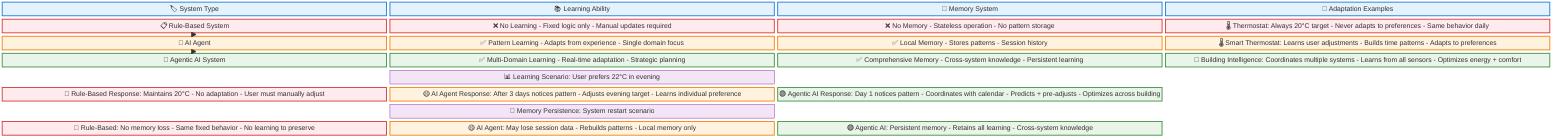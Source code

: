 block-beta
    columns 4
    
    %% Headers
    HEADER1["🏷️ System Type"]
    HEADER2["📚 Learning Ability"]  
    HEADER3["🧠 Memory System"]
    HEADER4["🔄 Adaptation Examples"]
    
    %% Rule-Based System Row
    RULE_TYPE["📋 Rule-Based System"]
    RULE_LEARN["❌ No Learning - Fixed logic only - Manual updates required"]
    RULE_MEM["❌ No Memory - Stateless operation - No pattern storage"]
    RULE_EX["🌡️ Thermostat: Always 20°C target - Never adapts to preferences - Same behavior daily"]
    
    %% AI Agent Row  
    AGENT_TYPE["🤖 AI Agent"]
    AGENT_LEARN["✅ Pattern Learning - Adapts from experience - Single domain focus"]
    AGENT_MEM["✅ Local Memory - Stores patterns - Session history"]
    AGENT_EX["🌡️ Smart Thermostat: Learns user adjustments - Builds time patterns - Adapts to preferences"]
    
    %% Agentic AI Row
    AGENTIC_TYPE["🚀 Agentic AI System"]
    AGENTIC_LEARN["✅ Multi-Domain Learning - Real-time adaptation - Strategic planning"]
    AGENTIC_MEM["✅ Comprehensive Memory - Cross-system knowledge - Persistent learning"]
    AGENTIC_EX["🏢 Building Intelligence: Coordinates multiple systems - Learns from all sensors - Optimizes energy + comfort"]
    
    %% Learning Scenario Examples
    space
    SCENARIO["📊 Learning Scenario: User prefers 22°C in evening"]
    space:2
    
    RULE_SCENARIO["🔴 Rule-Based Response: Maintains 20°C - No adaptation - User must manually adjust"]
    AGENT_SCENARIO["🟡 AI Agent Response: After 3 days notices pattern - Adjusts evening target - Learns individual preference"]
    AGENTIC_SCENARIO["🟢 Agentic AI Response: Day 1 notices pattern - Coordinates with calendar - Predicts + pre-adjusts - Optimizes across building"]
    space
    
    %% Memory Persistence Examples
    space
    MEMORY["💾 Memory Persistence: System restart scenario"]
    space:2
    
    RULE_MEM_EX["🔴 Rule-Based: No memory loss - Same fixed behavior - No learning to preserve"]
    AGENT_MEM_EX["🟡 AI Agent: May lose session data - Rebuilds patterns - Local memory only"]
    AGENTIC_MEM_EX["🟢 Agentic AI: Persistent memory - Retains all learning - Cross-system knowledge"]
    space
    
    %% Connections showing progression
    RULE_TYPE --> AGENT_TYPE
    AGENT_TYPE --> AGENTIC_TYPE
    
    %% Styling
    classDef header fill:#e3f2fd,stroke:#1976d2,stroke-width:2px,color:#000
    classDef rule fill:#ffebee,stroke:#d32f2f,stroke-width:2px
    classDef agent fill:#fff3e0,stroke:#f57c00,stroke-width:2px
    classDef agentic fill:#e8f5e8,stroke:#388e3c,stroke-width:2px
    classDef scenario fill:#f3e5f5,stroke:#7b1fa2,stroke-width:1px
    
    class HEADER1,HEADER2,HEADER3,HEADER4 header
    class RULE_TYPE,RULE_LEARN,RULE_MEM,RULE_EX,RULE_SCENARIO,RULE_MEM_EX rule
    class AGENT_TYPE,AGENT_LEARN,AGENT_MEM,AGENT_EX,AGENT_SCENARIO,AGENT_MEM_EX agent
    class AGENTIC_TYPE,AGENTIC_LEARN,AGENTIC_MEM,AGENTIC_EX,AGENTIC_SCENARIO,AGENTIC_MEM_EX agentic
    class SCENARIO,MEMORY scenario